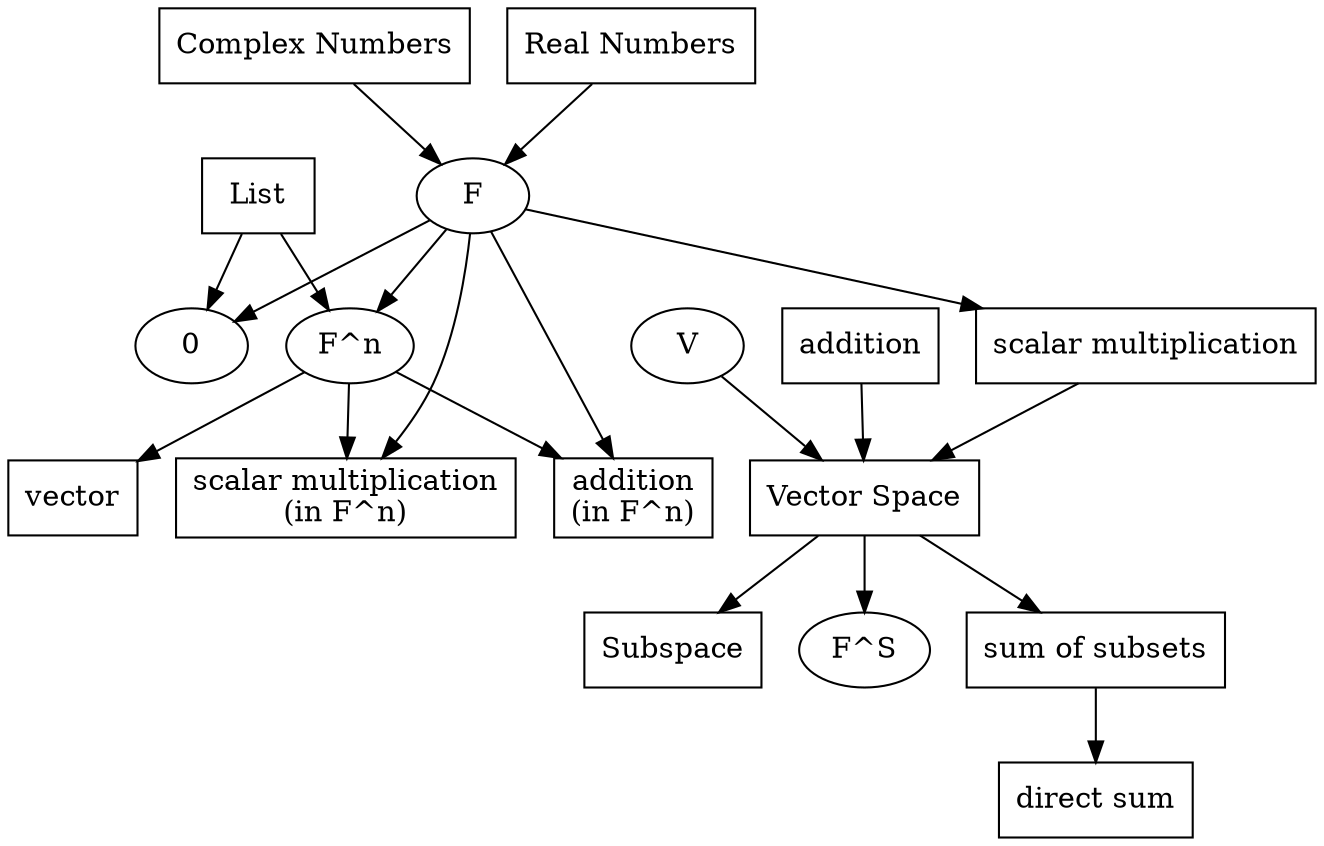 digraph LADR {
    node_complex_num [label = "Complex Numbers";shape = rectangle;];
    node_real_num [label = "Real Numbers";shape = rectangle;];
    node_F [label = "F";];
    node_list [label = "List";shape = rectangle;];
    node_Fn [label = "F^n";];
    node_zero [label = "0";];
    node_vector [label = "vector";shape = rectangle;];
    node_V [label = "V";];
    node_addition_in_Fn [label = "addition\n(in F^n)";shape = rectangle;];
    node_scalar_mul_in_Fn [label = "scalar multiplication\n(in F^n)";shape = rectangle;];
    node_addition [label = "addition";shape = rectangle;];
    node_scalar_mul [label = "scalar multiplication";shape = rectangle;];
    node_vs [label = "Vector Space";shape = rectangle;];
    node_sub_vs [label = "Subspace";shape = rectangle;];
    node_FS [label = "F^S";];
    node_sum_subsets [label = "sum of subsets";shape = rectangle;];
    node_direct_sum [label = "direct sum";shape = rectangle;];
    
    node_complex_num -> node_F;
    node_real_num -> node_F;
    node_F -> node_Fn;
    node_list -> node_Fn;
    node_F -> node_zero;
    node_list -> node_zero;
    node_F -> node_scalar_mul;
    node_F -> node_addition_in_Fn;
    node_Fn -> node_addition_in_Fn;
    node_F -> node_scalar_mul_in_Fn;
    node_Fn -> node_scalar_mul_in_Fn;
    node_Fn -> node_vector;
    
    node_addition -> node_vs;
    node_scalar_mul -> node_vs;
    node_V -> node_vs;
    
    node_vs -> node_FS;
    node_vs -> node_sub_vs;
    node_vs -> node_sum_subsets;
    node_sum_subsets -> node_direct_sum;
}
